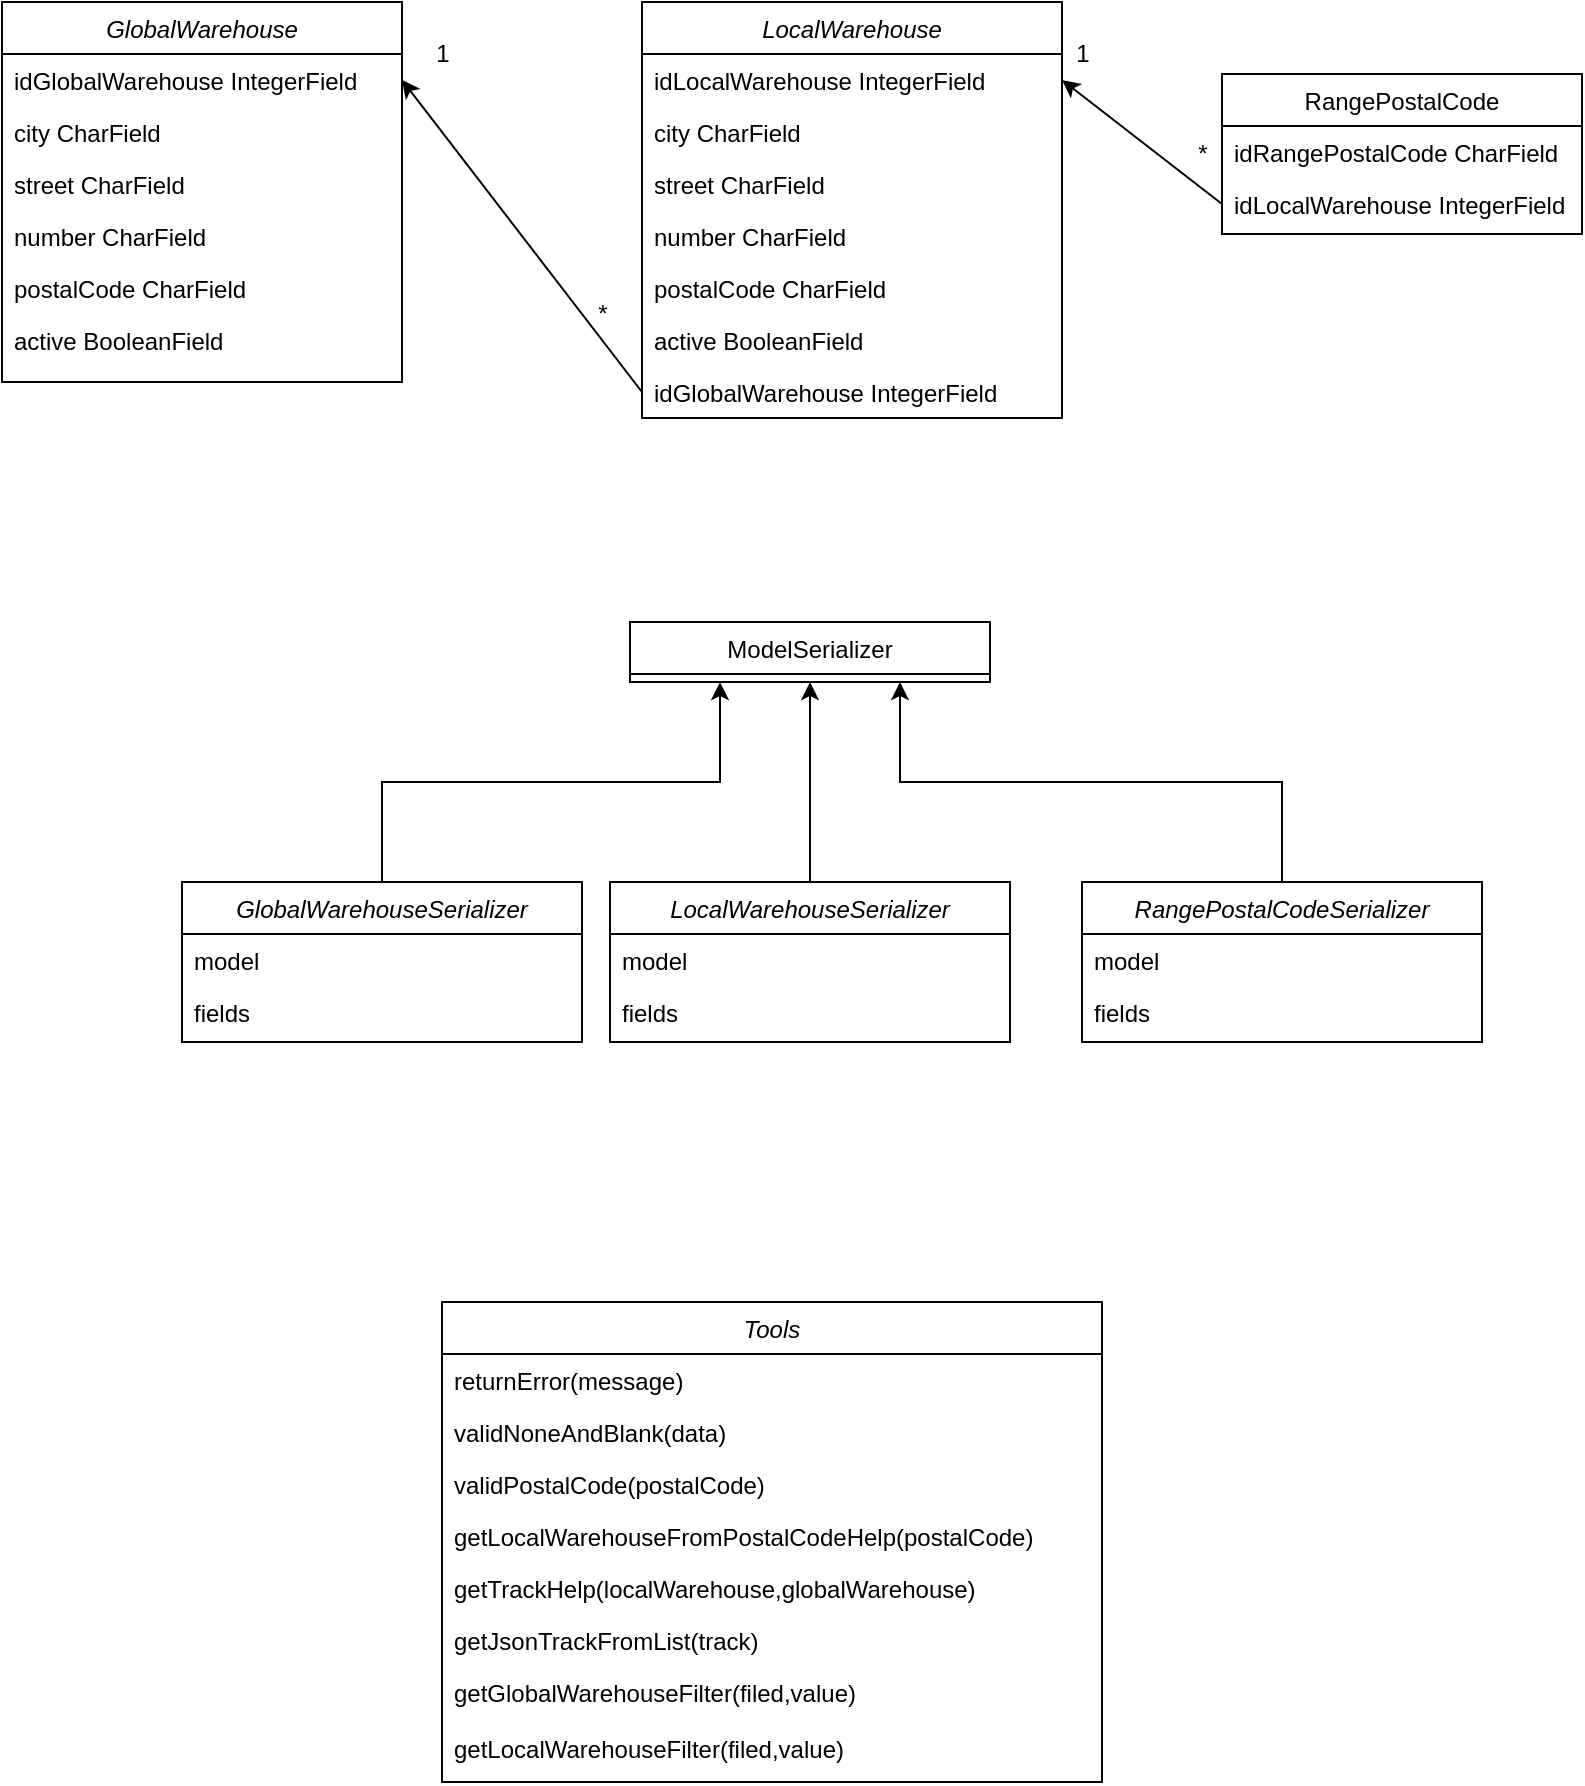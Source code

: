 <mxfile version="15.5.9" type="device"><diagram id="C5RBs43oDa-KdzZeNtuy" name="Page-1"><mxGraphModel dx="1550" dy="835" grid="1" gridSize="10" guides="1" tooltips="1" connect="1" arrows="1" fold="1" page="1" pageScale="1" pageWidth="827" pageHeight="1169" math="0" shadow="0"><root><mxCell id="WIyWlLk6GJQsqaUBKTNV-0"/><mxCell id="WIyWlLk6GJQsqaUBKTNV-1" parent="WIyWlLk6GJQsqaUBKTNV-0"/><mxCell id="zkfFHV4jXpPFQw0GAbJ--0" value="GlobalWarehouse" style="swimlane;fontStyle=2;align=center;verticalAlign=top;childLayout=stackLayout;horizontal=1;startSize=26;horizontalStack=0;resizeParent=1;resizeLast=0;collapsible=1;marginBottom=0;rounded=0;shadow=0;strokeWidth=1;" parent="WIyWlLk6GJQsqaUBKTNV-1" vertex="1"><mxGeometry x="10" y="10" width="200" height="190" as="geometry"><mxRectangle x="230" y="140" width="160" height="26" as="alternateBounds"/></mxGeometry></mxCell><mxCell id="zkfFHV4jXpPFQw0GAbJ--1" value="idGlobalWarehouse IntegerField" style="text;align=left;verticalAlign=top;spacingLeft=4;spacingRight=4;overflow=hidden;rotatable=0;points=[[0,0.5],[1,0.5]];portConstraint=eastwest;" parent="zkfFHV4jXpPFQw0GAbJ--0" vertex="1"><mxGeometry y="26" width="200" height="26" as="geometry"/></mxCell><mxCell id="zkfFHV4jXpPFQw0GAbJ--2" value="city CharField" style="text;align=left;verticalAlign=top;spacingLeft=4;spacingRight=4;overflow=hidden;rotatable=0;points=[[0,0.5],[1,0.5]];portConstraint=eastwest;rounded=0;shadow=0;html=0;" parent="zkfFHV4jXpPFQw0GAbJ--0" vertex="1"><mxGeometry y="52" width="200" height="26" as="geometry"/></mxCell><mxCell id="zkfFHV4jXpPFQw0GAbJ--3" value="street CharField" style="text;align=left;verticalAlign=top;spacingLeft=4;spacingRight=4;overflow=hidden;rotatable=0;points=[[0,0.5],[1,0.5]];portConstraint=eastwest;rounded=0;shadow=0;html=0;" parent="zkfFHV4jXpPFQw0GAbJ--0" vertex="1"><mxGeometry y="78" width="200" height="26" as="geometry"/></mxCell><mxCell id="degVxT1ANuPd-7UF0bvm-10" value="number CharField" style="text;align=left;verticalAlign=top;spacingLeft=4;spacingRight=4;overflow=hidden;rotatable=0;points=[[0,0.5],[1,0.5]];portConstraint=eastwest;rounded=0;shadow=0;html=0;" vertex="1" parent="zkfFHV4jXpPFQw0GAbJ--0"><mxGeometry y="104" width="200" height="26" as="geometry"/></mxCell><mxCell id="degVxT1ANuPd-7UF0bvm-11" value="postalCode CharField" style="text;align=left;verticalAlign=top;spacingLeft=4;spacingRight=4;overflow=hidden;rotatable=0;points=[[0,0.5],[1,0.5]];portConstraint=eastwest;rounded=0;shadow=0;html=0;" vertex="1" parent="zkfFHV4jXpPFQw0GAbJ--0"><mxGeometry y="130" width="200" height="26" as="geometry"/></mxCell><mxCell id="degVxT1ANuPd-7UF0bvm-12" value="active BooleanField" style="text;align=left;verticalAlign=top;spacingLeft=4;spacingRight=4;overflow=hidden;rotatable=0;points=[[0,0.5],[1,0.5]];portConstraint=eastwest;rounded=0;shadow=0;html=0;" vertex="1" parent="zkfFHV4jXpPFQw0GAbJ--0"><mxGeometry y="156" width="200" height="26" as="geometry"/></mxCell><mxCell id="zkfFHV4jXpPFQw0GAbJ--17" value="RangePostalCode" style="swimlane;fontStyle=0;align=center;verticalAlign=top;childLayout=stackLayout;horizontal=1;startSize=26;horizontalStack=0;resizeParent=1;resizeLast=0;collapsible=1;marginBottom=0;rounded=0;shadow=0;strokeWidth=1;" parent="WIyWlLk6GJQsqaUBKTNV-1" vertex="1"><mxGeometry x="620" y="46" width="180" height="80" as="geometry"><mxRectangle x="550" y="140" width="160" height="26" as="alternateBounds"/></mxGeometry></mxCell><mxCell id="zkfFHV4jXpPFQw0GAbJ--18" value="idRangePostalCode CharField" style="text;align=left;verticalAlign=top;spacingLeft=4;spacingRight=4;overflow=hidden;rotatable=0;points=[[0,0.5],[1,0.5]];portConstraint=eastwest;" parent="zkfFHV4jXpPFQw0GAbJ--17" vertex="1"><mxGeometry y="26" width="180" height="26" as="geometry"/></mxCell><mxCell id="zkfFHV4jXpPFQw0GAbJ--19" value="idLocalWarehouse IntegerField" style="text;align=left;verticalAlign=top;spacingLeft=4;spacingRight=4;overflow=hidden;rotatable=0;points=[[0,0.5],[1,0.5]];portConstraint=eastwest;rounded=0;shadow=0;html=0;" parent="zkfFHV4jXpPFQw0GAbJ--17" vertex="1"><mxGeometry y="52" width="180" height="26" as="geometry"/></mxCell><mxCell id="degVxT1ANuPd-7UF0bvm-13" value="LocalWarehouse" style="swimlane;fontStyle=2;align=center;verticalAlign=top;childLayout=stackLayout;horizontal=1;startSize=26;horizontalStack=0;resizeParent=1;resizeLast=0;collapsible=1;marginBottom=0;rounded=0;shadow=0;strokeWidth=1;" vertex="1" parent="WIyWlLk6GJQsqaUBKTNV-1"><mxGeometry x="330" y="10" width="210" height="208" as="geometry"><mxRectangle x="230" y="140" width="160" height="26" as="alternateBounds"/></mxGeometry></mxCell><mxCell id="degVxT1ANuPd-7UF0bvm-14" value="idLocalWarehouse IntegerField" style="text;align=left;verticalAlign=top;spacingLeft=4;spacingRight=4;overflow=hidden;rotatable=0;points=[[0,0.5],[1,0.5]];portConstraint=eastwest;" vertex="1" parent="degVxT1ANuPd-7UF0bvm-13"><mxGeometry y="26" width="210" height="26" as="geometry"/></mxCell><mxCell id="degVxT1ANuPd-7UF0bvm-15" value="city CharField" style="text;align=left;verticalAlign=top;spacingLeft=4;spacingRight=4;overflow=hidden;rotatable=0;points=[[0,0.5],[1,0.5]];portConstraint=eastwest;rounded=0;shadow=0;html=0;" vertex="1" parent="degVxT1ANuPd-7UF0bvm-13"><mxGeometry y="52" width="210" height="26" as="geometry"/></mxCell><mxCell id="degVxT1ANuPd-7UF0bvm-16" value="street CharField" style="text;align=left;verticalAlign=top;spacingLeft=4;spacingRight=4;overflow=hidden;rotatable=0;points=[[0,0.5],[1,0.5]];portConstraint=eastwest;rounded=0;shadow=0;html=0;" vertex="1" parent="degVxT1ANuPd-7UF0bvm-13"><mxGeometry y="78" width="210" height="26" as="geometry"/></mxCell><mxCell id="degVxT1ANuPd-7UF0bvm-17" value="number CharField" style="text;align=left;verticalAlign=top;spacingLeft=4;spacingRight=4;overflow=hidden;rotatable=0;points=[[0,0.5],[1,0.5]];portConstraint=eastwest;rounded=0;shadow=0;html=0;" vertex="1" parent="degVxT1ANuPd-7UF0bvm-13"><mxGeometry y="104" width="210" height="26" as="geometry"/></mxCell><mxCell id="degVxT1ANuPd-7UF0bvm-18" value="postalCode CharField" style="text;align=left;verticalAlign=top;spacingLeft=4;spacingRight=4;overflow=hidden;rotatable=0;points=[[0,0.5],[1,0.5]];portConstraint=eastwest;rounded=0;shadow=0;html=0;" vertex="1" parent="degVxT1ANuPd-7UF0bvm-13"><mxGeometry y="130" width="210" height="26" as="geometry"/></mxCell><mxCell id="degVxT1ANuPd-7UF0bvm-19" value="active BooleanField" style="text;align=left;verticalAlign=top;spacingLeft=4;spacingRight=4;overflow=hidden;rotatable=0;points=[[0,0.5],[1,0.5]];portConstraint=eastwest;rounded=0;shadow=0;html=0;" vertex="1" parent="degVxT1ANuPd-7UF0bvm-13"><mxGeometry y="156" width="210" height="26" as="geometry"/></mxCell><mxCell id="degVxT1ANuPd-7UF0bvm-20" value="idGlobalWarehouse IntegerField" style="text;align=left;verticalAlign=top;spacingLeft=4;spacingRight=4;overflow=hidden;rotatable=0;points=[[0,0.5],[1,0.5]];portConstraint=eastwest;rounded=0;shadow=0;html=0;" vertex="1" parent="degVxT1ANuPd-7UF0bvm-13"><mxGeometry y="182" width="210" height="26" as="geometry"/></mxCell><mxCell id="degVxT1ANuPd-7UF0bvm-21" value="" style="endArrow=classic;html=1;rounded=0;exitX=0;exitY=0.5;exitDx=0;exitDy=0;entryX=1;entryY=0.5;entryDx=0;entryDy=0;" edge="1" parent="WIyWlLk6GJQsqaUBKTNV-1" source="degVxT1ANuPd-7UF0bvm-20" target="zkfFHV4jXpPFQw0GAbJ--1"><mxGeometry width="50" height="50" relative="1" as="geometry"><mxPoint x="480" y="206" as="sourcePoint"/><mxPoint x="530" y="156" as="targetPoint"/></mxGeometry></mxCell><mxCell id="degVxT1ANuPd-7UF0bvm-22" value="1" style="text;html=1;align=center;verticalAlign=middle;resizable=0;points=[];autosize=1;strokeColor=none;fillColor=none;" vertex="1" parent="WIyWlLk6GJQsqaUBKTNV-1"><mxGeometry x="220" y="26" width="20" height="20" as="geometry"/></mxCell><mxCell id="degVxT1ANuPd-7UF0bvm-23" value="*" style="text;html=1;align=center;verticalAlign=middle;resizable=0;points=[];autosize=1;strokeColor=none;fillColor=none;" vertex="1" parent="WIyWlLk6GJQsqaUBKTNV-1"><mxGeometry x="300" y="156" width="20" height="20" as="geometry"/></mxCell><mxCell id="degVxT1ANuPd-7UF0bvm-25" value="1" style="text;html=1;align=center;verticalAlign=middle;resizable=0;points=[];autosize=1;strokeColor=none;fillColor=none;" vertex="1" parent="WIyWlLk6GJQsqaUBKTNV-1"><mxGeometry x="540" y="26" width="20" height="20" as="geometry"/></mxCell><mxCell id="degVxT1ANuPd-7UF0bvm-24" value="" style="endArrow=classic;html=1;rounded=0;entryX=1;entryY=0.5;entryDx=0;entryDy=0;exitX=0;exitY=0.5;exitDx=0;exitDy=0;" edge="1" parent="WIyWlLk6GJQsqaUBKTNV-1" source="zkfFHV4jXpPFQw0GAbJ--19" target="degVxT1ANuPd-7UF0bvm-14"><mxGeometry width="50" height="50" relative="1" as="geometry"><mxPoint x="530" y="156" as="sourcePoint"/><mxPoint x="480" y="206" as="targetPoint"/></mxGeometry></mxCell><mxCell id="degVxT1ANuPd-7UF0bvm-27" value="*" style="text;html=1;align=center;verticalAlign=middle;resizable=0;points=[];autosize=1;strokeColor=none;fillColor=none;" vertex="1" parent="WIyWlLk6GJQsqaUBKTNV-1"><mxGeometry x="600" y="76" width="20" height="20" as="geometry"/></mxCell><mxCell id="degVxT1ANuPd-7UF0bvm-28" value="ModelSerializer" style="swimlane;fontStyle=0;align=center;verticalAlign=top;childLayout=stackLayout;horizontal=1;startSize=26;horizontalStack=0;resizeParent=1;resizeLast=0;collapsible=1;marginBottom=0;rounded=0;shadow=0;strokeWidth=1;" vertex="1" parent="WIyWlLk6GJQsqaUBKTNV-1"><mxGeometry x="324" y="320" width="180" height="30" as="geometry"><mxRectangle x="550" y="140" width="160" height="26" as="alternateBounds"/></mxGeometry></mxCell><mxCell id="degVxT1ANuPd-7UF0bvm-46" style="edgeStyle=orthogonalEdgeStyle;rounded=0;orthogonalLoop=1;jettySize=auto;html=1;exitX=0.5;exitY=0;exitDx=0;exitDy=0;entryX=0.25;entryY=1;entryDx=0;entryDy=0;" edge="1" parent="WIyWlLk6GJQsqaUBKTNV-1" source="degVxT1ANuPd-7UF0bvm-31" target="degVxT1ANuPd-7UF0bvm-28"><mxGeometry relative="1" as="geometry"/></mxCell><mxCell id="degVxT1ANuPd-7UF0bvm-31" value="GlobalWarehouseSerializer" style="swimlane;fontStyle=2;align=center;verticalAlign=top;childLayout=stackLayout;horizontal=1;startSize=26;horizontalStack=0;resizeParent=1;resizeLast=0;collapsible=1;marginBottom=0;rounded=0;shadow=0;strokeWidth=1;" vertex="1" parent="WIyWlLk6GJQsqaUBKTNV-1"><mxGeometry x="100" y="450" width="200" height="80" as="geometry"><mxRectangle x="230" y="140" width="160" height="26" as="alternateBounds"/></mxGeometry></mxCell><mxCell id="degVxT1ANuPd-7UF0bvm-32" value="model" style="text;align=left;verticalAlign=top;spacingLeft=4;spacingRight=4;overflow=hidden;rotatable=0;points=[[0,0.5],[1,0.5]];portConstraint=eastwest;" vertex="1" parent="degVxT1ANuPd-7UF0bvm-31"><mxGeometry y="26" width="200" height="26" as="geometry"/></mxCell><mxCell id="degVxT1ANuPd-7UF0bvm-33" value="fields" style="text;align=left;verticalAlign=top;spacingLeft=4;spacingRight=4;overflow=hidden;rotatable=0;points=[[0,0.5],[1,0.5]];portConstraint=eastwest;rounded=0;shadow=0;html=0;" vertex="1" parent="degVxT1ANuPd-7UF0bvm-31"><mxGeometry y="52" width="200" height="26" as="geometry"/></mxCell><mxCell id="degVxT1ANuPd-7UF0bvm-38" value="LocalWarehouseSerializer" style="swimlane;fontStyle=2;align=center;verticalAlign=top;childLayout=stackLayout;horizontal=1;startSize=26;horizontalStack=0;resizeParent=1;resizeLast=0;collapsible=1;marginBottom=0;rounded=0;shadow=0;strokeWidth=1;" vertex="1" parent="WIyWlLk6GJQsqaUBKTNV-1"><mxGeometry x="314" y="450" width="200" height="80" as="geometry"><mxRectangle x="230" y="140" width="160" height="26" as="alternateBounds"/></mxGeometry></mxCell><mxCell id="degVxT1ANuPd-7UF0bvm-39" value="model" style="text;align=left;verticalAlign=top;spacingLeft=4;spacingRight=4;overflow=hidden;rotatable=0;points=[[0,0.5],[1,0.5]];portConstraint=eastwest;" vertex="1" parent="degVxT1ANuPd-7UF0bvm-38"><mxGeometry y="26" width="200" height="26" as="geometry"/></mxCell><mxCell id="degVxT1ANuPd-7UF0bvm-40" value="fields" style="text;align=left;verticalAlign=top;spacingLeft=4;spacingRight=4;overflow=hidden;rotatable=0;points=[[0,0.5],[1,0.5]];portConstraint=eastwest;rounded=0;shadow=0;html=0;" vertex="1" parent="degVxT1ANuPd-7UF0bvm-38"><mxGeometry y="52" width="200" height="26" as="geometry"/></mxCell><mxCell id="degVxT1ANuPd-7UF0bvm-45" style="edgeStyle=orthogonalEdgeStyle;rounded=0;orthogonalLoop=1;jettySize=auto;html=1;exitX=0.5;exitY=0;exitDx=0;exitDy=0;entryX=0.75;entryY=1;entryDx=0;entryDy=0;" edge="1" parent="WIyWlLk6GJQsqaUBKTNV-1" source="degVxT1ANuPd-7UF0bvm-41" target="degVxT1ANuPd-7UF0bvm-28"><mxGeometry relative="1" as="geometry"/></mxCell><mxCell id="degVxT1ANuPd-7UF0bvm-41" value="RangePostalCodeSerializer" style="swimlane;fontStyle=2;align=center;verticalAlign=top;childLayout=stackLayout;horizontal=1;startSize=26;horizontalStack=0;resizeParent=1;resizeLast=0;collapsible=1;marginBottom=0;rounded=0;shadow=0;strokeWidth=1;" vertex="1" parent="WIyWlLk6GJQsqaUBKTNV-1"><mxGeometry x="550" y="450" width="200" height="80" as="geometry"><mxRectangle x="230" y="140" width="160" height="26" as="alternateBounds"/></mxGeometry></mxCell><mxCell id="degVxT1ANuPd-7UF0bvm-42" value="model" style="text;align=left;verticalAlign=top;spacingLeft=4;spacingRight=4;overflow=hidden;rotatable=0;points=[[0,0.5],[1,0.5]];portConstraint=eastwest;" vertex="1" parent="degVxT1ANuPd-7UF0bvm-41"><mxGeometry y="26" width="200" height="26" as="geometry"/></mxCell><mxCell id="degVxT1ANuPd-7UF0bvm-43" value="fields" style="text;align=left;verticalAlign=top;spacingLeft=4;spacingRight=4;overflow=hidden;rotatable=0;points=[[0,0.5],[1,0.5]];portConstraint=eastwest;rounded=0;shadow=0;html=0;" vertex="1" parent="degVxT1ANuPd-7UF0bvm-41"><mxGeometry y="52" width="200" height="26" as="geometry"/></mxCell><mxCell id="degVxT1ANuPd-7UF0bvm-44" value="" style="endArrow=classic;html=1;rounded=0;entryX=0.5;entryY=1;entryDx=0;entryDy=0;exitX=0.5;exitY=0;exitDx=0;exitDy=0;" edge="1" parent="WIyWlLk6GJQsqaUBKTNV-1" source="degVxT1ANuPd-7UF0bvm-38" target="degVxT1ANuPd-7UF0bvm-28"><mxGeometry width="50" height="50" relative="1" as="geometry"><mxPoint x="480" y="450" as="sourcePoint"/><mxPoint x="530" y="400" as="targetPoint"/></mxGeometry></mxCell><mxCell id="degVxT1ANuPd-7UF0bvm-47" value="Tools" style="swimlane;fontStyle=2;align=center;verticalAlign=top;childLayout=stackLayout;horizontal=1;startSize=26;horizontalStack=0;resizeParent=1;resizeLast=0;collapsible=1;marginBottom=0;rounded=0;shadow=0;strokeWidth=1;" vertex="1" parent="WIyWlLk6GJQsqaUBKTNV-1"><mxGeometry x="230" y="660" width="330" height="240" as="geometry"><mxRectangle x="230" y="140" width="160" height="26" as="alternateBounds"/></mxGeometry></mxCell><mxCell id="degVxT1ANuPd-7UF0bvm-48" value="returnError(message)" style="text;align=left;verticalAlign=top;spacingLeft=4;spacingRight=4;overflow=hidden;rotatable=0;points=[[0,0.5],[1,0.5]];portConstraint=eastwest;" vertex="1" parent="degVxT1ANuPd-7UF0bvm-47"><mxGeometry y="26" width="330" height="26" as="geometry"/></mxCell><mxCell id="degVxT1ANuPd-7UF0bvm-55" value="validNoneAndBlank(data)" style="text;align=left;verticalAlign=top;spacingLeft=4;spacingRight=4;overflow=hidden;rotatable=0;points=[[0,0.5],[1,0.5]];portConstraint=eastwest;" vertex="1" parent="degVxT1ANuPd-7UF0bvm-47"><mxGeometry y="52" width="330" height="26" as="geometry"/></mxCell><mxCell id="degVxT1ANuPd-7UF0bvm-56" value="validPostalCode(postalCode)" style="text;align=left;verticalAlign=top;spacingLeft=4;spacingRight=4;overflow=hidden;rotatable=0;points=[[0,0.5],[1,0.5]];portConstraint=eastwest;" vertex="1" parent="degVxT1ANuPd-7UF0bvm-47"><mxGeometry y="78" width="330" height="26" as="geometry"/></mxCell><mxCell id="degVxT1ANuPd-7UF0bvm-57" value="getLocalWarehouseFromPostalCodeHelp(postalCode)" style="text;align=left;verticalAlign=top;spacingLeft=4;spacingRight=4;overflow=hidden;rotatable=0;points=[[0,0.5],[1,0.5]];portConstraint=eastwest;" vertex="1" parent="degVxT1ANuPd-7UF0bvm-47"><mxGeometry y="104" width="330" height="26" as="geometry"/></mxCell><mxCell id="degVxT1ANuPd-7UF0bvm-58" value="getTrackHelp(localWarehouse,globalWarehouse)" style="text;align=left;verticalAlign=top;spacingLeft=4;spacingRight=4;overflow=hidden;rotatable=0;points=[[0,0.5],[1,0.5]];portConstraint=eastwest;" vertex="1" parent="degVxT1ANuPd-7UF0bvm-47"><mxGeometry y="130" width="330" height="26" as="geometry"/></mxCell><mxCell id="degVxT1ANuPd-7UF0bvm-59" value="getJsonTrackFromList(track)" style="text;align=left;verticalAlign=top;spacingLeft=4;spacingRight=4;overflow=hidden;rotatable=0;points=[[0,0.5],[1,0.5]];portConstraint=eastwest;" vertex="1" parent="degVxT1ANuPd-7UF0bvm-47"><mxGeometry y="156" width="330" height="26" as="geometry"/></mxCell><mxCell id="degVxT1ANuPd-7UF0bvm-60" value="getGlobalWarehouseFilter(filed,value)" style="text;align=left;verticalAlign=top;spacingLeft=4;spacingRight=4;overflow=hidden;rotatable=0;points=[[0,0.5],[1,0.5]];portConstraint=eastwest;" vertex="1" parent="degVxT1ANuPd-7UF0bvm-47"><mxGeometry y="182" width="330" height="28" as="geometry"/></mxCell><mxCell id="degVxT1ANuPd-7UF0bvm-70" value="getLocalWarehouseFilter(filed,value)" style="text;align=left;verticalAlign=top;spacingLeft=4;spacingRight=4;overflow=hidden;rotatable=0;points=[[0,0.5],[1,0.5]];portConstraint=eastwest;" vertex="1" parent="degVxT1ANuPd-7UF0bvm-47"><mxGeometry y="210" width="330" height="28" as="geometry"/></mxCell></root></mxGraphModel></diagram></mxfile>